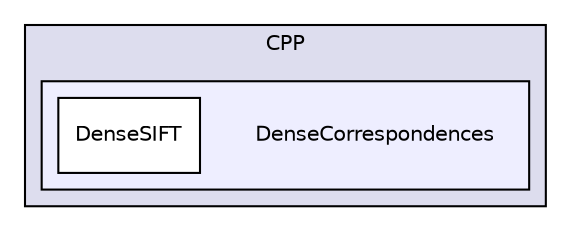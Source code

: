 digraph "D:/Dev/Windows Linux/DenseCorrespondences/CPP/DenseCorrespondences" {
  compound=true
  node [ fontsize="10", fontname="Helvetica"];
  edge [ labelfontsize="10", labelfontname="Helvetica"];
  subgraph clusterdir_2ea739fe366135ec15f610d081b5ff33 {
    graph [ bgcolor="#ddddee", pencolor="black", label="CPP" fontname="Helvetica", fontsize="10", URL="dir_2ea739fe366135ec15f610d081b5ff33.html"]
  subgraph clusterdir_a4f652de611261566ee6ccee7bf540f7 {
    graph [ bgcolor="#eeeeff", pencolor="black", label="" URL="dir_a4f652de611261566ee6ccee7bf540f7.html"];
    dir_a4f652de611261566ee6ccee7bf540f7 [shape=plaintext label="DenseCorrespondences"];
    dir_381e1df8016a7032564c1a909b77011b [shape=box label="DenseSIFT" color="black" fillcolor="white" style="filled" URL="dir_381e1df8016a7032564c1a909b77011b.html"];
  }
  }
}
